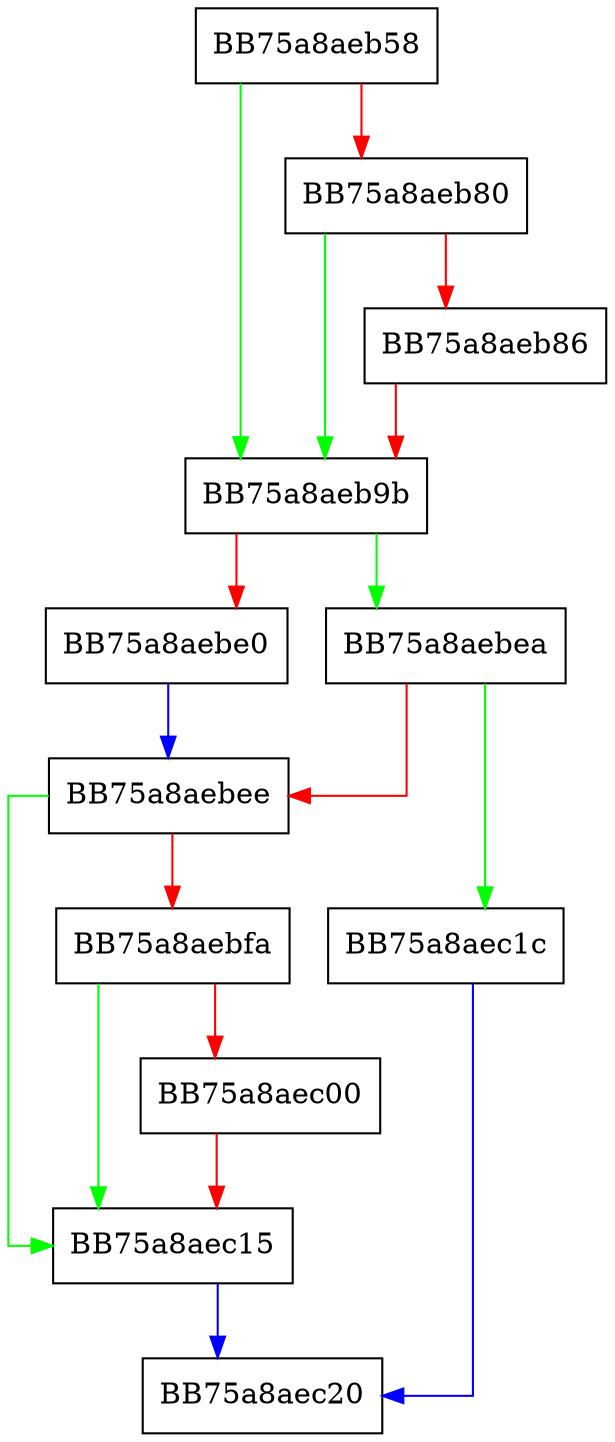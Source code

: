 digraph SetSize {
  node [shape="box"];
  graph [splines=ortho];
  BB75a8aeb58 -> BB75a8aeb9b [color="green"];
  BB75a8aeb58 -> BB75a8aeb80 [color="red"];
  BB75a8aeb80 -> BB75a8aeb9b [color="green"];
  BB75a8aeb80 -> BB75a8aeb86 [color="red"];
  BB75a8aeb86 -> BB75a8aeb9b [color="red"];
  BB75a8aeb9b -> BB75a8aebea [color="green"];
  BB75a8aeb9b -> BB75a8aebe0 [color="red"];
  BB75a8aebe0 -> BB75a8aebee [color="blue"];
  BB75a8aebea -> BB75a8aec1c [color="green"];
  BB75a8aebea -> BB75a8aebee [color="red"];
  BB75a8aebee -> BB75a8aec15 [color="green"];
  BB75a8aebee -> BB75a8aebfa [color="red"];
  BB75a8aebfa -> BB75a8aec15 [color="green"];
  BB75a8aebfa -> BB75a8aec00 [color="red"];
  BB75a8aec00 -> BB75a8aec15 [color="red"];
  BB75a8aec15 -> BB75a8aec20 [color="blue"];
  BB75a8aec1c -> BB75a8aec20 [color="blue"];
}